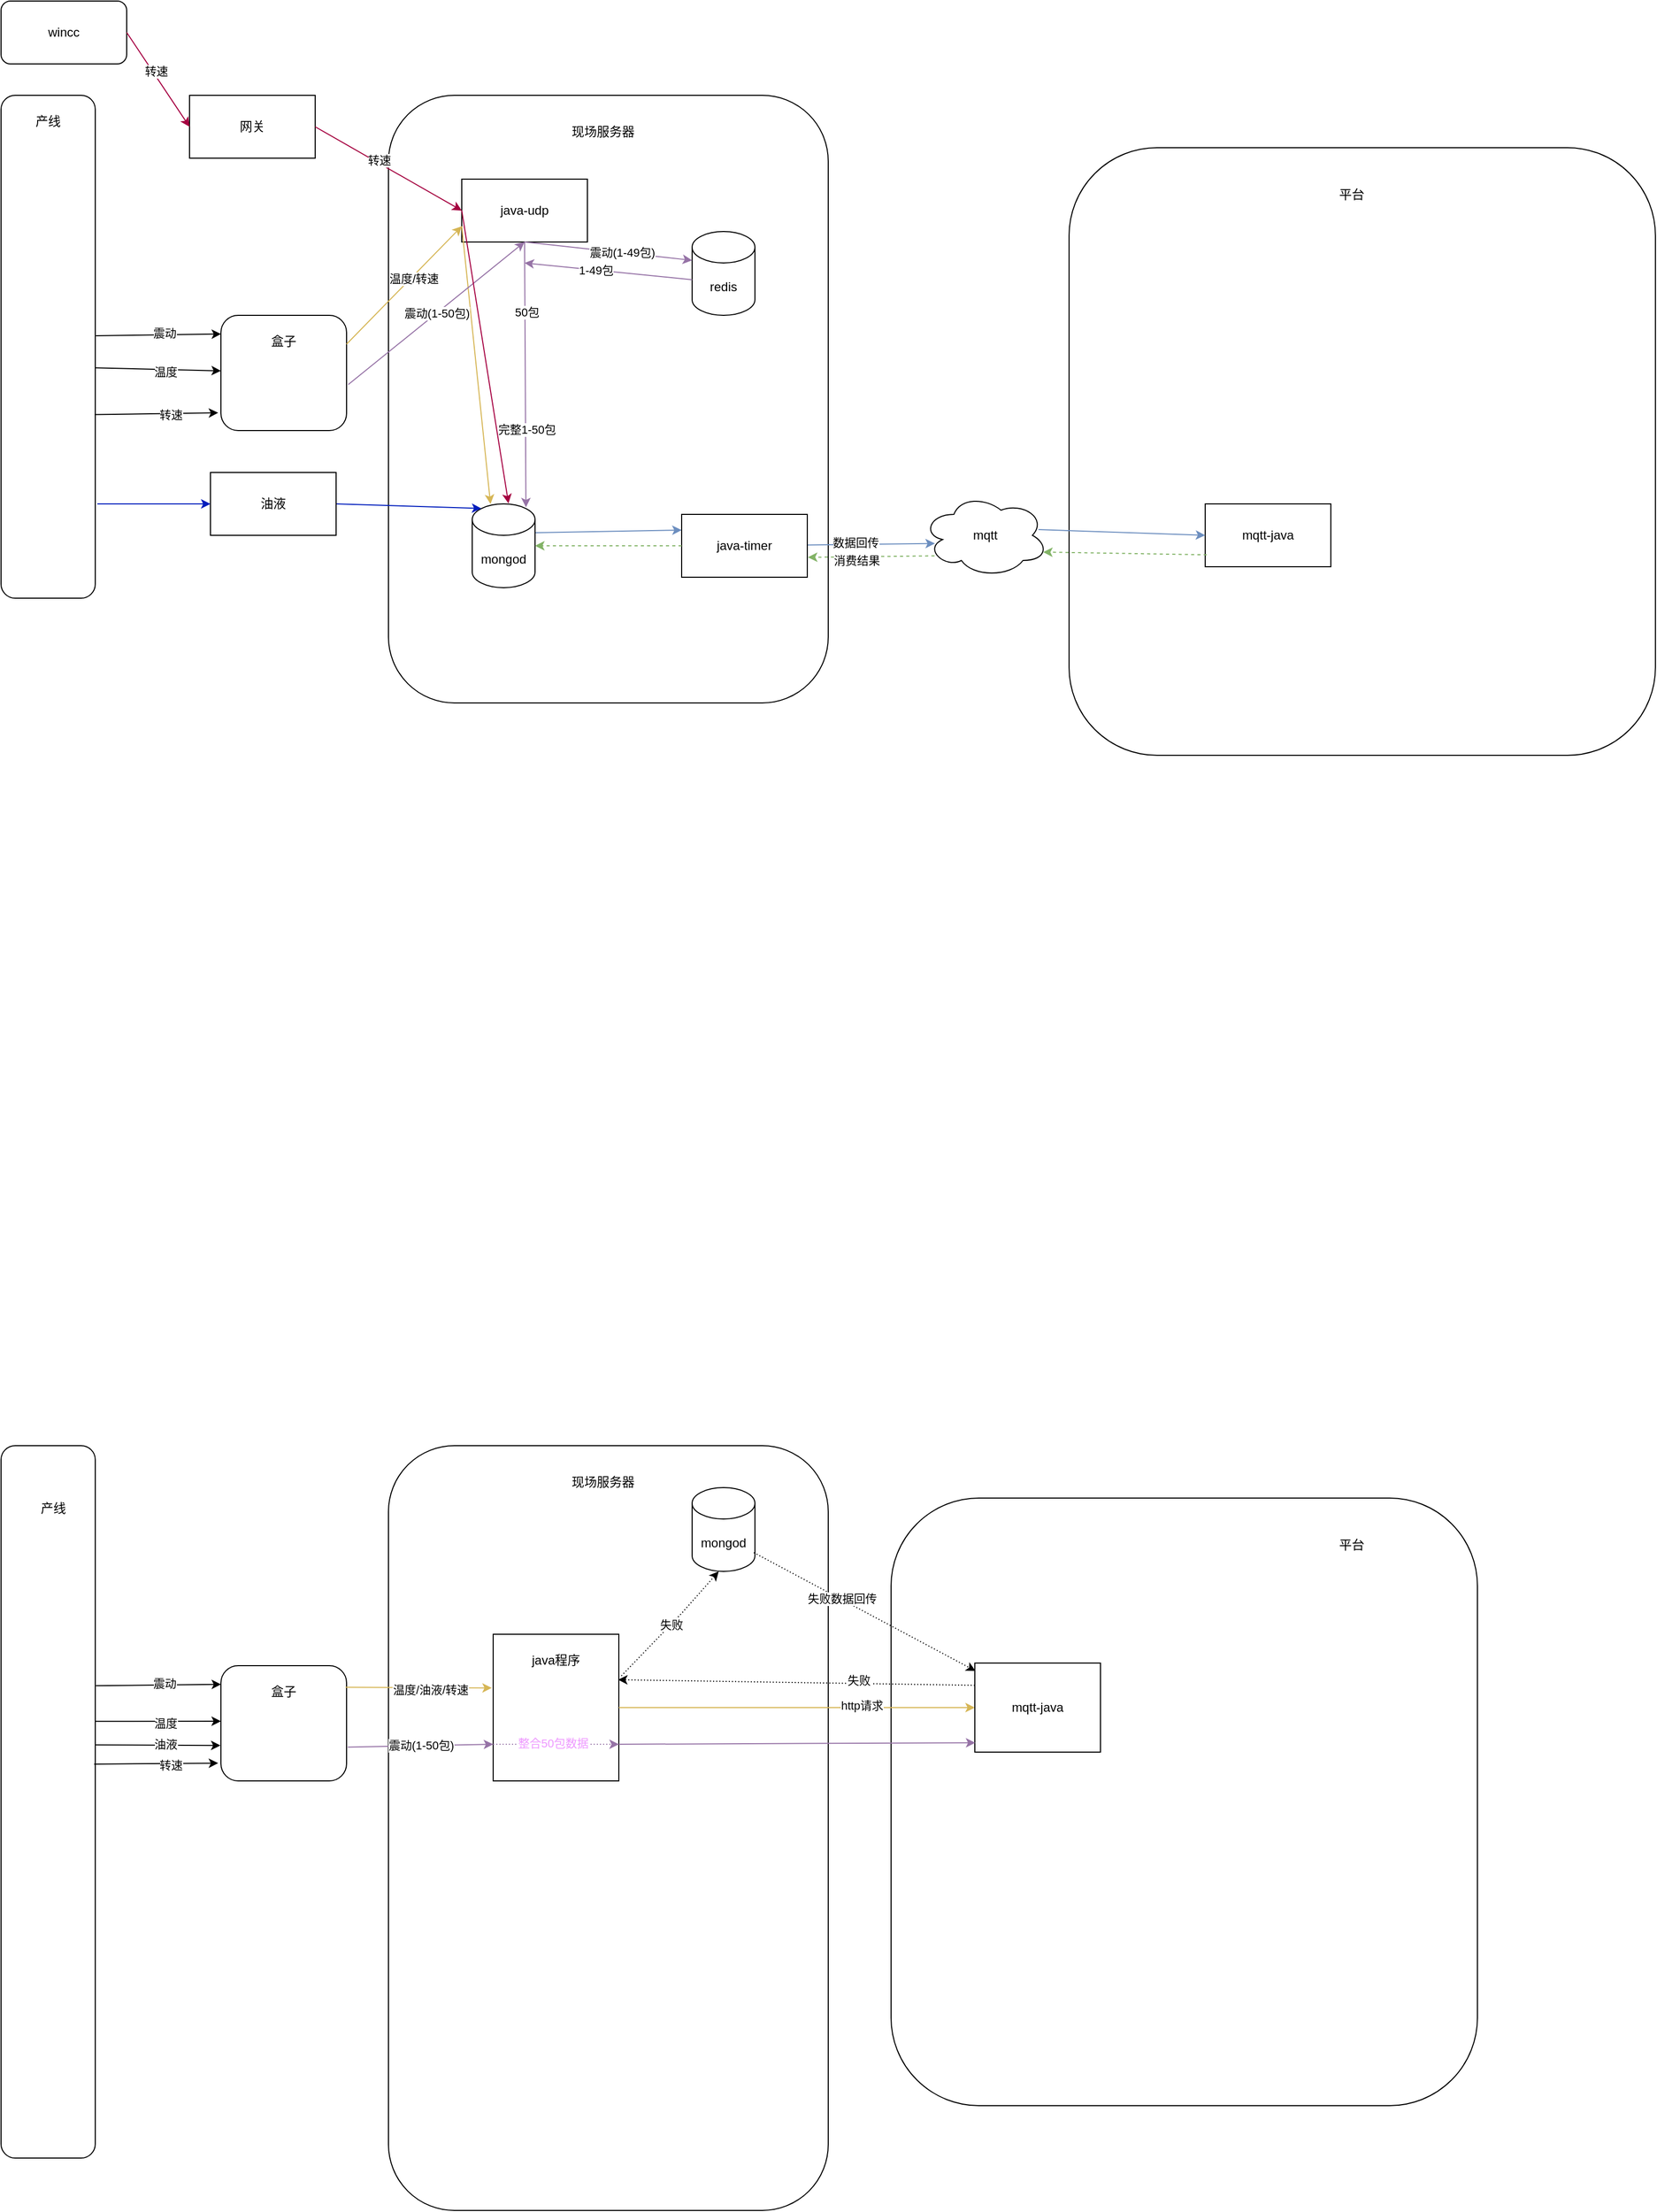 <mxfile version="16.6.1" type="github" pages="2">
  <diagram id="BPLX_zdH6N8bo_xgpreE" name="Page-1">
    <mxGraphModel dx="2153" dy="1181" grid="1" gridSize="10" guides="1" tooltips="1" connect="1" arrows="1" fold="1" page="1" pageScale="1" pageWidth="827" pageHeight="1169" math="0" shadow="0">
      <root>
        <mxCell id="0" />
        <mxCell id="1" parent="0" />
        <mxCell id="DFOPHjx_0iZKddiR_Eg2-2" value="" style="rounded=1;whiteSpace=wrap;html=1;" parent="1" vertex="1">
          <mxGeometry x="20" y="100" width="90" height="480" as="geometry" />
        </mxCell>
        <mxCell id="DFOPHjx_0iZKddiR_Eg2-3" value="产线" style="text;html=1;strokeColor=none;fillColor=none;align=center;verticalAlign=middle;whiteSpace=wrap;rounded=0;" parent="1" vertex="1">
          <mxGeometry x="35" y="110" width="60" height="30" as="geometry" />
        </mxCell>
        <mxCell id="DFOPHjx_0iZKddiR_Eg2-4" value="" style="rounded=1;whiteSpace=wrap;html=1;" parent="1" vertex="1">
          <mxGeometry x="230" y="310" width="120" height="110" as="geometry" />
        </mxCell>
        <mxCell id="DFOPHjx_0iZKddiR_Eg2-5" value="盒子" style="text;html=1;strokeColor=none;fillColor=none;align=center;verticalAlign=middle;whiteSpace=wrap;rounded=0;" parent="1" vertex="1">
          <mxGeometry x="260" y="320" width="60" height="30" as="geometry" />
        </mxCell>
        <mxCell id="DFOPHjx_0iZKddiR_Eg2-10" value="" style="endArrow=classic;html=1;rounded=0;elbow=vertical;exitX=1.007;exitY=0.478;exitDx=0;exitDy=0;exitPerimeter=0;entryX=0.001;entryY=0.162;entryDx=0;entryDy=0;entryPerimeter=0;" parent="1" source="DFOPHjx_0iZKddiR_Eg2-2" target="DFOPHjx_0iZKddiR_Eg2-4" edge="1">
          <mxGeometry width="50" height="50" relative="1" as="geometry">
            <mxPoint x="120" y="370" as="sourcePoint" />
            <mxPoint x="260" y="340" as="targetPoint" />
          </mxGeometry>
        </mxCell>
        <mxCell id="DFOPHjx_0iZKddiR_Eg2-13" value="震动" style="edgeLabel;html=1;align=center;verticalAlign=middle;resizable=0;points=[];" parent="DFOPHjx_0iZKddiR_Eg2-10" vertex="1" connectable="0">
          <mxGeometry x="0.091" y="2" relative="1" as="geometry">
            <mxPoint as="offset" />
          </mxGeometry>
        </mxCell>
        <mxCell id="DFOPHjx_0iZKddiR_Eg2-11" value="" style="endArrow=classic;html=1;rounded=0;elbow=vertical;exitX=1.002;exitY=0.542;exitDx=0;exitDy=0;exitPerimeter=0;" parent="1" source="DFOPHjx_0iZKddiR_Eg2-2" edge="1">
          <mxGeometry width="50" height="50" relative="1" as="geometry">
            <mxPoint x="120" y="410" as="sourcePoint" />
            <mxPoint x="230" y="363" as="targetPoint" />
          </mxGeometry>
        </mxCell>
        <mxCell id="DFOPHjx_0iZKddiR_Eg2-14" value="温度" style="edgeLabel;html=1;align=center;verticalAlign=middle;resizable=0;points=[];" parent="DFOPHjx_0iZKddiR_Eg2-11" vertex="1" connectable="0">
          <mxGeometry x="0.122" y="-2" relative="1" as="geometry">
            <mxPoint as="offset" />
          </mxGeometry>
        </mxCell>
        <mxCell id="DFOPHjx_0iZKddiR_Eg2-16" value="" style="endArrow=classic;html=1;rounded=0;elbow=vertical;exitX=0.993;exitY=0.635;exitDx=0;exitDy=0;exitPerimeter=0;entryX=-0.022;entryY=0.846;entryDx=0;entryDy=0;entryPerimeter=0;" parent="1" source="DFOPHjx_0iZKddiR_Eg2-2" target="DFOPHjx_0iZKddiR_Eg2-4" edge="1">
          <mxGeometry width="50" height="50" relative="1" as="geometry">
            <mxPoint x="150" y="460" as="sourcePoint" />
            <mxPoint x="200" y="410" as="targetPoint" />
          </mxGeometry>
        </mxCell>
        <mxCell id="DFOPHjx_0iZKddiR_Eg2-17" value="转速" style="edgeLabel;html=1;align=center;verticalAlign=middle;resizable=0;points=[];" parent="DFOPHjx_0iZKddiR_Eg2-16" vertex="1" connectable="0">
          <mxGeometry x="0.223" y="-1" relative="1" as="geometry">
            <mxPoint as="offset" />
          </mxGeometry>
        </mxCell>
        <mxCell id="DFOPHjx_0iZKddiR_Eg2-19" value="" style="rounded=1;whiteSpace=wrap;html=1;" parent="1" vertex="1">
          <mxGeometry x="390" y="100" width="420" height="580" as="geometry" />
        </mxCell>
        <mxCell id="DFOPHjx_0iZKddiR_Eg2-21" value="现场服务器" style="text;html=1;strokeColor=none;fillColor=none;align=center;verticalAlign=middle;whiteSpace=wrap;rounded=0;" parent="1" vertex="1">
          <mxGeometry x="560" y="120" width="70" height="30" as="geometry" />
        </mxCell>
        <mxCell id="DFOPHjx_0iZKddiR_Eg2-22" value="java-udp" style="rounded=0;whiteSpace=wrap;html=1;" parent="1" vertex="1">
          <mxGeometry x="460" y="180" width="120" height="60" as="geometry" />
        </mxCell>
        <mxCell id="DFOPHjx_0iZKddiR_Eg2-24" value="redis" style="shape=cylinder3;whiteSpace=wrap;html=1;boundedLbl=1;backgroundOutline=1;size=15;" parent="1" vertex="1">
          <mxGeometry x="680" y="230" width="60" height="80" as="geometry" />
        </mxCell>
        <mxCell id="DFOPHjx_0iZKddiR_Eg2-42" style="rounded=0;orthogonalLoop=1;jettySize=auto;html=1;elbow=vertical;entryX=0;entryY=0.25;entryDx=0;entryDy=0;fillColor=#dae8fc;strokeColor=#6c8ebf;exitX=1;exitY=0;exitDx=0;exitDy=27.5;exitPerimeter=0;" parent="1" source="DFOPHjx_0iZKddiR_Eg2-25" target="DFOPHjx_0iZKddiR_Eg2-26" edge="1">
          <mxGeometry relative="1" as="geometry" />
        </mxCell>
        <mxCell id="DFOPHjx_0iZKddiR_Eg2-25" value="mongod" style="shape=cylinder3;whiteSpace=wrap;html=1;boundedLbl=1;backgroundOutline=1;size=15;" parent="1" vertex="1">
          <mxGeometry x="470" y="490" width="60" height="80" as="geometry" />
        </mxCell>
        <mxCell id="DFOPHjx_0iZKddiR_Eg2-44" style="rounded=0;orthogonalLoop=1;jettySize=auto;html=1;elbow=vertical;fillColor=#dae8fc;strokeColor=#6c8ebf;entryX=0.099;entryY=0.597;entryDx=0;entryDy=0;entryPerimeter=0;" parent="1" source="DFOPHjx_0iZKddiR_Eg2-26" target="DFOPHjx_0iZKddiR_Eg2-30" edge="1">
          <mxGeometry relative="1" as="geometry">
            <mxPoint x="900" y="520" as="targetPoint" />
          </mxGeometry>
        </mxCell>
        <mxCell id="DFOPHjx_0iZKddiR_Eg2-51" value="数据回传" style="edgeLabel;html=1;align=center;verticalAlign=middle;resizable=0;points=[];" parent="DFOPHjx_0iZKddiR_Eg2-44" vertex="1" connectable="0">
          <mxGeometry x="-0.245" y="2" relative="1" as="geometry">
            <mxPoint as="offset" />
          </mxGeometry>
        </mxCell>
        <mxCell id="DFOPHjx_0iZKddiR_Eg2-26" value="java-timer" style="rounded=0;whiteSpace=wrap;html=1;" parent="1" vertex="1">
          <mxGeometry x="670" y="500" width="120" height="60" as="geometry" />
        </mxCell>
        <mxCell id="DFOPHjx_0iZKddiR_Eg2-28" value="" style="rounded=1;whiteSpace=wrap;html=1;" parent="1" vertex="1">
          <mxGeometry x="1040" y="150" width="560" height="580" as="geometry" />
        </mxCell>
        <mxCell id="DFOPHjx_0iZKddiR_Eg2-29" value="平台" style="text;html=1;strokeColor=none;fillColor=none;align=center;verticalAlign=middle;whiteSpace=wrap;rounded=0;" parent="1" vertex="1">
          <mxGeometry x="1280" y="180" width="60" height="30" as="geometry" />
        </mxCell>
        <mxCell id="DFOPHjx_0iZKddiR_Eg2-30" value="mqtt" style="ellipse;shape=cloud;whiteSpace=wrap;html=1;" parent="1" vertex="1">
          <mxGeometry x="900" y="480" width="120" height="80" as="geometry" />
        </mxCell>
        <mxCell id="DFOPHjx_0iZKddiR_Eg2-31" value="" style="endArrow=classic;html=1;rounded=0;elbow=vertical;exitX=1;exitY=0.25;exitDx=0;exitDy=0;entryX=0;entryY=0.75;entryDx=0;entryDy=0;fillColor=#fff2cc;strokeColor=#d6b656;" parent="1" source="DFOPHjx_0iZKddiR_Eg2-4" target="DFOPHjx_0iZKddiR_Eg2-22" edge="1">
          <mxGeometry width="50" height="50" relative="1" as="geometry">
            <mxPoint x="320" y="240" as="sourcePoint" />
            <mxPoint x="370" y="190" as="targetPoint" />
          </mxGeometry>
        </mxCell>
        <mxCell id="DFOPHjx_0iZKddiR_Eg2-32" value="温度/转速" style="edgeLabel;html=1;align=center;verticalAlign=middle;resizable=0;points=[];" parent="DFOPHjx_0iZKddiR_Eg2-31" vertex="1" connectable="0">
          <mxGeometry x="0.15" y="-1" relative="1" as="geometry">
            <mxPoint y="1" as="offset" />
          </mxGeometry>
        </mxCell>
        <mxCell id="DFOPHjx_0iZKddiR_Eg2-33" value="" style="endArrow=classic;html=1;rounded=0;elbow=vertical;exitX=0;exitY=0.75;exitDx=0;exitDy=0;entryX=0.291;entryY=0.001;entryDx=0;entryDy=0;entryPerimeter=0;fillColor=#fff2cc;strokeColor=#d6b656;" parent="1" source="DFOPHjx_0iZKddiR_Eg2-22" target="DFOPHjx_0iZKddiR_Eg2-25" edge="1">
          <mxGeometry width="50" height="50" relative="1" as="geometry">
            <mxPoint x="490" y="300" as="sourcePoint" />
            <mxPoint x="540" y="250" as="targetPoint" />
          </mxGeometry>
        </mxCell>
        <mxCell id="DFOPHjx_0iZKddiR_Eg2-34" value="震动(1-50包)" style="endArrow=classic;html=1;rounded=0;elbow=vertical;exitX=1.013;exitY=0.601;exitDx=0;exitDy=0;exitPerimeter=0;entryX=0.5;entryY=1;entryDx=0;entryDy=0;fillColor=#e1d5e7;strokeColor=#9673a6;" parent="1" source="DFOPHjx_0iZKddiR_Eg2-4" target="DFOPHjx_0iZKddiR_Eg2-22" edge="1">
          <mxGeometry width="50" height="50" relative="1" as="geometry">
            <mxPoint x="420" y="430" as="sourcePoint" />
            <mxPoint x="470" y="380" as="targetPoint" />
          </mxGeometry>
        </mxCell>
        <mxCell id="DFOPHjx_0iZKddiR_Eg2-35" value="" style="endArrow=classic;html=1;rounded=0;elbow=vertical;exitX=0.5;exitY=1;exitDx=0;exitDy=0;entryX=0;entryY=0;entryDx=0;entryDy=27.5;entryPerimeter=0;fillColor=#e1d5e7;strokeColor=#9673a6;" parent="1" source="DFOPHjx_0iZKddiR_Eg2-22" target="DFOPHjx_0iZKddiR_Eg2-24" edge="1">
          <mxGeometry width="50" height="50" relative="1" as="geometry">
            <mxPoint x="580" y="310" as="sourcePoint" />
            <mxPoint x="630" y="260" as="targetPoint" />
          </mxGeometry>
        </mxCell>
        <mxCell id="DFOPHjx_0iZKddiR_Eg2-36" value="震动(1-49包)" style="edgeLabel;html=1;align=center;verticalAlign=middle;resizable=0;points=[];" parent="DFOPHjx_0iZKddiR_Eg2-35" vertex="1" connectable="0">
          <mxGeometry x="0.158" relative="1" as="geometry">
            <mxPoint as="offset" />
          </mxGeometry>
        </mxCell>
        <mxCell id="DFOPHjx_0iZKddiR_Eg2-37" value="" style="endArrow=classic;html=1;rounded=0;elbow=vertical;exitX=0.5;exitY=1;exitDx=0;exitDy=0;entryX=0.855;entryY=0.04;entryDx=0;entryDy=0;entryPerimeter=0;fillColor=#e1d5e7;strokeColor=#9673a6;" parent="1" source="DFOPHjx_0iZKddiR_Eg2-22" target="DFOPHjx_0iZKddiR_Eg2-25" edge="1">
          <mxGeometry width="50" height="50" relative="1" as="geometry">
            <mxPoint x="530" y="230" as="sourcePoint" />
            <mxPoint x="720" y="340" as="targetPoint" />
          </mxGeometry>
        </mxCell>
        <mxCell id="DFOPHjx_0iZKddiR_Eg2-39" value="50包" style="edgeLabel;html=1;align=center;verticalAlign=middle;resizable=0;points=[];" parent="DFOPHjx_0iZKddiR_Eg2-37" vertex="1" connectable="0">
          <mxGeometry x="-0.469" y="1" relative="1" as="geometry">
            <mxPoint as="offset" />
          </mxGeometry>
        </mxCell>
        <mxCell id="DFOPHjx_0iZKddiR_Eg2-41" value="完整1-50包" style="edgeLabel;html=1;align=center;verticalAlign=middle;resizable=0;points=[];" parent="DFOPHjx_0iZKddiR_Eg2-37" vertex="1" connectable="0">
          <mxGeometry x="0.411" y="1" relative="1" as="geometry">
            <mxPoint as="offset" />
          </mxGeometry>
        </mxCell>
        <mxCell id="DFOPHjx_0iZKddiR_Eg2-38" value="" style="endArrow=classic;html=1;rounded=0;elbow=vertical;exitX=-0.001;exitY=0.575;exitDx=0;exitDy=0;exitPerimeter=0;fillColor=#e1d5e7;strokeColor=#9673a6;" parent="1" source="DFOPHjx_0iZKddiR_Eg2-24" edge="1">
          <mxGeometry width="50" height="50" relative="1" as="geometry">
            <mxPoint x="570" y="350" as="sourcePoint" />
            <mxPoint x="520" y="260" as="targetPoint" />
          </mxGeometry>
        </mxCell>
        <mxCell id="DFOPHjx_0iZKddiR_Eg2-40" value="1-49包" style="edgeLabel;html=1;align=center;verticalAlign=middle;resizable=0;points=[];" parent="DFOPHjx_0iZKddiR_Eg2-38" vertex="1" connectable="0">
          <mxGeometry x="0.155" relative="1" as="geometry">
            <mxPoint as="offset" />
          </mxGeometry>
        </mxCell>
        <mxCell id="DFOPHjx_0iZKddiR_Eg2-45" value="mqtt-java" style="rounded=0;whiteSpace=wrap;html=1;" parent="1" vertex="1">
          <mxGeometry x="1170" y="490" width="120" height="60" as="geometry" />
        </mxCell>
        <mxCell id="DFOPHjx_0iZKddiR_Eg2-46" value="" style="endArrow=classic;html=1;rounded=0;elbow=vertical;exitX=0.923;exitY=0.431;exitDx=0;exitDy=0;exitPerimeter=0;entryX=0;entryY=0.5;entryDx=0;entryDy=0;fillColor=#dae8fc;strokeColor=#6c8ebf;" parent="1" source="DFOPHjx_0iZKddiR_Eg2-30" target="DFOPHjx_0iZKddiR_Eg2-45" edge="1">
          <mxGeometry width="50" height="50" relative="1" as="geometry">
            <mxPoint x="1120" y="460" as="sourcePoint" />
            <mxPoint x="1170" y="410" as="targetPoint" />
          </mxGeometry>
        </mxCell>
        <mxCell id="DFOPHjx_0iZKddiR_Eg2-47" value="" style="endArrow=classic;html=1;rounded=0;elbow=vertical;exitX=0.013;exitY=0.81;exitDx=0;exitDy=0;exitPerimeter=0;entryX=0.96;entryY=0.7;entryDx=0;entryDy=0;entryPerimeter=0;fillColor=#d5e8d4;strokeColor=#82b366;dashed=1;" parent="1" source="DFOPHjx_0iZKddiR_Eg2-45" target="DFOPHjx_0iZKddiR_Eg2-30" edge="1">
          <mxGeometry width="50" height="50" relative="1" as="geometry">
            <mxPoint x="950" y="870" as="sourcePoint" />
            <mxPoint x="1000" y="820" as="targetPoint" />
          </mxGeometry>
        </mxCell>
        <mxCell id="DFOPHjx_0iZKddiR_Eg2-48" value="" style="endArrow=classic;html=1;rounded=0;elbow=vertical;entryX=1.005;entryY=0.683;entryDx=0;entryDy=0;exitX=0.096;exitY=0.745;exitDx=0;exitDy=0;exitPerimeter=0;entryPerimeter=0;fillColor=#d5e8d4;strokeColor=#82b366;dashed=1;" parent="1" source="DFOPHjx_0iZKddiR_Eg2-30" target="DFOPHjx_0iZKddiR_Eg2-26" edge="1">
          <mxGeometry width="50" height="50" relative="1" as="geometry">
            <mxPoint x="940" y="760" as="sourcePoint" />
            <mxPoint x="990" y="710" as="targetPoint" />
          </mxGeometry>
        </mxCell>
        <mxCell id="DFOPHjx_0iZKddiR_Eg2-52" value="消费结果" style="edgeLabel;html=1;align=center;verticalAlign=middle;resizable=0;points=[];" parent="DFOPHjx_0iZKddiR_Eg2-48" vertex="1" connectable="0">
          <mxGeometry x="0.234" y="3" relative="1" as="geometry">
            <mxPoint as="offset" />
          </mxGeometry>
        </mxCell>
        <mxCell id="DFOPHjx_0iZKddiR_Eg2-49" value="" style="endArrow=classic;html=1;rounded=0;elbow=vertical;exitX=0;exitY=0.5;exitDx=0;exitDy=0;entryX=1;entryY=0.5;entryDx=0;entryDy=0;entryPerimeter=0;fillColor=#d5e8d4;strokeColor=#82b366;dashed=1;" parent="1" source="DFOPHjx_0iZKddiR_Eg2-26" target="DFOPHjx_0iZKddiR_Eg2-25" edge="1">
          <mxGeometry width="50" height="50" relative="1" as="geometry">
            <mxPoint x="450" y="520" as="sourcePoint" />
            <mxPoint x="500" y="470" as="targetPoint" />
          </mxGeometry>
        </mxCell>
        <mxCell id="URCBY-Vixx-LX328n1B2-1" value="" style="rounded=1;whiteSpace=wrap;html=1;" vertex="1" parent="1">
          <mxGeometry x="20" y="1389" width="90" height="680" as="geometry" />
        </mxCell>
        <mxCell id="URCBY-Vixx-LX328n1B2-2" value="产线" style="text;html=1;strokeColor=none;fillColor=none;align=center;verticalAlign=middle;whiteSpace=wrap;rounded=0;" vertex="1" parent="1">
          <mxGeometry x="45" y="1429" width="50" height="40" as="geometry" />
        </mxCell>
        <mxCell id="URCBY-Vixx-LX328n1B2-3" value="" style="rounded=1;whiteSpace=wrap;html=1;" vertex="1" parent="1">
          <mxGeometry x="230" y="1599" width="120" height="110" as="geometry" />
        </mxCell>
        <mxCell id="URCBY-Vixx-LX328n1B2-4" value="盒子" style="text;html=1;strokeColor=none;fillColor=none;align=center;verticalAlign=middle;whiteSpace=wrap;rounded=0;" vertex="1" parent="1">
          <mxGeometry x="260" y="1609" width="60" height="30" as="geometry" />
        </mxCell>
        <mxCell id="URCBY-Vixx-LX328n1B2-5" value="" style="endArrow=classic;html=1;rounded=0;elbow=vertical;exitX=1.007;exitY=0.337;exitDx=0;exitDy=0;exitPerimeter=0;entryX=0.001;entryY=0.162;entryDx=0;entryDy=0;entryPerimeter=0;" edge="1" parent="1" source="URCBY-Vixx-LX328n1B2-1" target="URCBY-Vixx-LX328n1B2-3">
          <mxGeometry width="50" height="50" relative="1" as="geometry">
            <mxPoint x="120" y="1659" as="sourcePoint" />
            <mxPoint x="260" y="1629" as="targetPoint" />
          </mxGeometry>
        </mxCell>
        <mxCell id="URCBY-Vixx-LX328n1B2-6" value="震动" style="edgeLabel;html=1;align=center;verticalAlign=middle;resizable=0;points=[];" vertex="1" connectable="0" parent="URCBY-Vixx-LX328n1B2-5">
          <mxGeometry x="0.091" y="2" relative="1" as="geometry">
            <mxPoint as="offset" />
          </mxGeometry>
        </mxCell>
        <mxCell id="URCBY-Vixx-LX328n1B2-7" value="" style="endArrow=classic;html=1;rounded=0;elbow=vertical;exitX=0.996;exitY=0.387;exitDx=0;exitDy=0;exitPerimeter=0;" edge="1" parent="1" source="URCBY-Vixx-LX328n1B2-1">
          <mxGeometry width="50" height="50" relative="1" as="geometry">
            <mxPoint x="120" y="1699" as="sourcePoint" />
            <mxPoint x="230" y="1652" as="targetPoint" />
          </mxGeometry>
        </mxCell>
        <mxCell id="URCBY-Vixx-LX328n1B2-8" value="温度" style="edgeLabel;html=1;align=center;verticalAlign=middle;resizable=0;points=[];" vertex="1" connectable="0" parent="URCBY-Vixx-LX328n1B2-7">
          <mxGeometry x="0.122" y="-2" relative="1" as="geometry">
            <mxPoint as="offset" />
          </mxGeometry>
        </mxCell>
        <mxCell id="URCBY-Vixx-LX328n1B2-9" value="" style="endArrow=classic;html=1;rounded=0;elbow=vertical;exitX=1.006;exitY=0.42;exitDx=0;exitDy=0;exitPerimeter=0;entryX=-0.004;entryY=0.692;entryDx=0;entryDy=0;entryPerimeter=0;" edge="1" parent="1" source="URCBY-Vixx-LX328n1B2-1" target="URCBY-Vixx-LX328n1B2-3">
          <mxGeometry width="50" height="50" relative="1" as="geometry">
            <mxPoint x="170" y="1779" as="sourcePoint" />
            <mxPoint x="220" y="1729" as="targetPoint" />
          </mxGeometry>
        </mxCell>
        <mxCell id="URCBY-Vixx-LX328n1B2-10" value="油液" style="edgeLabel;html=1;align=center;verticalAlign=middle;resizable=0;points=[];" vertex="1" connectable="0" parent="URCBY-Vixx-LX328n1B2-9">
          <mxGeometry x="0.109" y="1" relative="1" as="geometry">
            <mxPoint as="offset" />
          </mxGeometry>
        </mxCell>
        <mxCell id="URCBY-Vixx-LX328n1B2-11" value="" style="endArrow=classic;html=1;rounded=0;elbow=vertical;exitX=0.988;exitY=0.447;exitDx=0;exitDy=0;exitPerimeter=0;entryX=-0.022;entryY=0.846;entryDx=0;entryDy=0;entryPerimeter=0;" edge="1" parent="1" source="URCBY-Vixx-LX328n1B2-1" target="URCBY-Vixx-LX328n1B2-3">
          <mxGeometry width="50" height="50" relative="1" as="geometry">
            <mxPoint x="150" y="1749" as="sourcePoint" />
            <mxPoint x="200" y="1699" as="targetPoint" />
          </mxGeometry>
        </mxCell>
        <mxCell id="URCBY-Vixx-LX328n1B2-12" value="转速" style="edgeLabel;html=1;align=center;verticalAlign=middle;resizable=0;points=[];" vertex="1" connectable="0" parent="URCBY-Vixx-LX328n1B2-11">
          <mxGeometry x="0.223" y="-1" relative="1" as="geometry">
            <mxPoint as="offset" />
          </mxGeometry>
        </mxCell>
        <mxCell id="URCBY-Vixx-LX328n1B2-13" value="" style="rounded=1;whiteSpace=wrap;html=1;" vertex="1" parent="1">
          <mxGeometry x="390" y="1389" width="420" height="730" as="geometry" />
        </mxCell>
        <mxCell id="URCBY-Vixx-LX328n1B2-14" value="现场服务器" style="text;html=1;strokeColor=none;fillColor=none;align=center;verticalAlign=middle;whiteSpace=wrap;rounded=0;" vertex="1" parent="1">
          <mxGeometry x="560" y="1409" width="70" height="30" as="geometry" />
        </mxCell>
        <mxCell id="URCBY-Vixx-LX328n1B2-15" value="" style="rounded=0;whiteSpace=wrap;html=1;" vertex="1" parent="1">
          <mxGeometry x="490" y="1569" width="120" height="140" as="geometry" />
        </mxCell>
        <mxCell id="URCBY-Vixx-LX328n1B2-16" value="mongod" style="shape=cylinder3;whiteSpace=wrap;html=1;boundedLbl=1;backgroundOutline=1;size=15;" vertex="1" parent="1">
          <mxGeometry x="680" y="1429" width="60" height="80" as="geometry" />
        </mxCell>
        <mxCell id="URCBY-Vixx-LX328n1B2-17" value="" style="rounded=1;whiteSpace=wrap;html=1;" vertex="1" parent="1">
          <mxGeometry x="870" y="1439" width="560" height="580" as="geometry" />
        </mxCell>
        <mxCell id="URCBY-Vixx-LX328n1B2-18" value="平台" style="text;html=1;strokeColor=none;fillColor=none;align=center;verticalAlign=middle;whiteSpace=wrap;rounded=0;" vertex="1" parent="1">
          <mxGeometry x="1280" y="1469" width="60" height="30" as="geometry" />
        </mxCell>
        <mxCell id="URCBY-Vixx-LX328n1B2-19" value="" style="endArrow=classic;html=1;rounded=0;elbow=vertical;exitX=0.992;exitY=0.188;exitDx=0;exitDy=0;entryX=-0.011;entryY=0.366;entryDx=0;entryDy=0;fillColor=#fff2cc;strokeColor=#d6b656;entryPerimeter=0;exitPerimeter=0;" edge="1" parent="1" source="URCBY-Vixx-LX328n1B2-3" target="URCBY-Vixx-LX328n1B2-15">
          <mxGeometry width="50" height="50" relative="1" as="geometry">
            <mxPoint x="320" y="1529" as="sourcePoint" />
            <mxPoint x="370" y="1479" as="targetPoint" />
          </mxGeometry>
        </mxCell>
        <mxCell id="URCBY-Vixx-LX328n1B2-20" value="温度/油液/转速" style="edgeLabel;html=1;align=center;verticalAlign=middle;resizable=0;points=[];" vertex="1" connectable="0" parent="URCBY-Vixx-LX328n1B2-19">
          <mxGeometry x="0.15" y="-1" relative="1" as="geometry">
            <mxPoint y="1" as="offset" />
          </mxGeometry>
        </mxCell>
        <mxCell id="URCBY-Vixx-LX328n1B2-21" value="" style="endArrow=classic;html=1;rounded=0;elbow=vertical;exitX=1;exitY=0.5;exitDx=0;exitDy=0;entryX=0;entryY=0.5;entryDx=0;entryDy=0;fillColor=#fff2cc;strokeColor=#d6b656;" edge="1" parent="1" source="URCBY-Vixx-LX328n1B2-15" target="URCBY-Vixx-LX328n1B2-24">
          <mxGeometry width="50" height="50" relative="1" as="geometry">
            <mxPoint x="490" y="1589" as="sourcePoint" />
            <mxPoint x="540" y="1539" as="targetPoint" />
          </mxGeometry>
        </mxCell>
        <mxCell id="URCBY-Vixx-LX328n1B2-22" value="http请求" style="edgeLabel;html=1;align=center;verticalAlign=middle;resizable=0;points=[];" vertex="1" connectable="0" parent="URCBY-Vixx-LX328n1B2-21">
          <mxGeometry x="0.365" y="2" relative="1" as="geometry">
            <mxPoint as="offset" />
          </mxGeometry>
        </mxCell>
        <mxCell id="URCBY-Vixx-LX328n1B2-23" value="震动(1-50包)" style="endArrow=classic;html=1;rounded=0;elbow=vertical;exitX=1.009;exitY=0.707;exitDx=0;exitDy=0;entryX=0;entryY=0.75;entryDx=0;entryDy=0;fillColor=#e1d5e7;strokeColor=#9673a6;exitPerimeter=0;" edge="1" parent="1" source="URCBY-Vixx-LX328n1B2-3" target="URCBY-Vixx-LX328n1B2-15">
          <mxGeometry width="50" height="50" relative="1" as="geometry">
            <mxPoint x="420" y="1719" as="sourcePoint" />
            <mxPoint x="470" y="1669" as="targetPoint" />
          </mxGeometry>
        </mxCell>
        <mxCell id="URCBY-Vixx-LX328n1B2-24" value="mqtt-java" style="rounded=0;whiteSpace=wrap;html=1;" vertex="1" parent="1">
          <mxGeometry x="950" y="1596.5" width="120" height="85" as="geometry" />
        </mxCell>
        <mxCell id="URCBY-Vixx-LX328n1B2-25" value="" style="endArrow=classic;html=1;rounded=0;elbow=vertical;dashed=1;dashPattern=1 2;exitX=0;exitY=0.25;exitDx=0;exitDy=0;entryX=0.994;entryY=0.31;entryDx=0;entryDy=0;entryPerimeter=0;" edge="1" parent="1" source="URCBY-Vixx-LX328n1B2-24" target="URCBY-Vixx-LX328n1B2-15">
          <mxGeometry width="50" height="50" relative="1" as="geometry">
            <mxPoint x="790" y="1619" as="sourcePoint" />
            <mxPoint x="780" y="1549" as="targetPoint" />
          </mxGeometry>
        </mxCell>
        <mxCell id="URCBY-Vixx-LX328n1B2-26" value="失败" style="edgeLabel;html=1;align=center;verticalAlign=middle;resizable=0;points=[];" vertex="1" connectable="0" parent="URCBY-Vixx-LX328n1B2-25">
          <mxGeometry x="-0.345" y="-3" relative="1" as="geometry">
            <mxPoint as="offset" />
          </mxGeometry>
        </mxCell>
        <mxCell id="URCBY-Vixx-LX328n1B2-27" value="失败" style="endArrow=classic;html=1;rounded=0;dashed=1;dashPattern=1 2;elbow=vertical;exitX=1.02;exitY=0.284;exitDx=0;exitDy=0;entryX=0.423;entryY=1;entryDx=0;entryDy=0;entryPerimeter=0;exitPerimeter=0;" edge="1" parent="1" source="URCBY-Vixx-LX328n1B2-15" target="URCBY-Vixx-LX328n1B2-16">
          <mxGeometry width="50" height="50" relative="1" as="geometry">
            <mxPoint x="680" y="1559" as="sourcePoint" />
            <mxPoint x="730" y="1509" as="targetPoint" />
            <Array as="points">
              <mxPoint x="670" y="1549" />
            </Array>
          </mxGeometry>
        </mxCell>
        <mxCell id="URCBY-Vixx-LX328n1B2-28" value="" style="endArrow=classic;html=1;rounded=0;elbow=vertical;exitX=1;exitY=0.75;exitDx=0;exitDy=0;entryX=0.004;entryY=0.895;entryDx=0;entryDy=0;entryPerimeter=0;fillColor=#e1d5e7;strokeColor=#9673a6;" edge="1" parent="1" source="URCBY-Vixx-LX328n1B2-15" target="URCBY-Vixx-LX328n1B2-24">
          <mxGeometry width="50" height="50" relative="1" as="geometry">
            <mxPoint x="660" y="1709" as="sourcePoint" />
            <mxPoint x="710" y="1659" as="targetPoint" />
          </mxGeometry>
        </mxCell>
        <mxCell id="URCBY-Vixx-LX328n1B2-29" value="" style="endArrow=classic;html=1;rounded=0;dashed=1;dashPattern=1 2;elbow=vertical;exitX=0;exitY=0.75;exitDx=0;exitDy=0;entryX=1;entryY=0.75;entryDx=0;entryDy=0;fillColor=#e1d5e7;strokeColor=#9673a6;" edge="1" parent="1" source="URCBY-Vixx-LX328n1B2-15" target="URCBY-Vixx-LX328n1B2-15">
          <mxGeometry width="50" height="50" relative="1" as="geometry">
            <mxPoint x="510" y="1699" as="sourcePoint" />
            <mxPoint x="560" y="1649" as="targetPoint" />
          </mxGeometry>
        </mxCell>
        <mxCell id="URCBY-Vixx-LX328n1B2-30" value="整合50包数据" style="edgeLabel;html=1;align=center;verticalAlign=middle;resizable=0;points=[];fontColor=#EE99FF;" vertex="1" connectable="0" parent="URCBY-Vixx-LX328n1B2-29">
          <mxGeometry x="-0.055" y="1" relative="1" as="geometry">
            <mxPoint as="offset" />
          </mxGeometry>
        </mxCell>
        <mxCell id="URCBY-Vixx-LX328n1B2-31" value="" style="endArrow=classic;html=1;rounded=0;dashed=1;dashPattern=1 2;elbow=vertical;exitX=0.982;exitY=0.776;exitDx=0;exitDy=0;exitPerimeter=0;entryX=0.006;entryY=0.089;entryDx=0;entryDy=0;entryPerimeter=0;" edge="1" parent="1" source="URCBY-Vixx-LX328n1B2-16" target="URCBY-Vixx-LX328n1B2-24">
          <mxGeometry width="50" height="50" relative="1" as="geometry">
            <mxPoint x="860" y="1539" as="sourcePoint" />
            <mxPoint x="910" y="1489" as="targetPoint" />
          </mxGeometry>
        </mxCell>
        <mxCell id="URCBY-Vixx-LX328n1B2-32" value="失败数据回传" style="edgeLabel;html=1;align=center;verticalAlign=middle;resizable=0;points=[];" vertex="1" connectable="0" parent="URCBY-Vixx-LX328n1B2-31">
          <mxGeometry x="-0.215" y="1" relative="1" as="geometry">
            <mxPoint as="offset" />
          </mxGeometry>
        </mxCell>
        <mxCell id="URCBY-Vixx-LX328n1B2-33" value="&lt;font color=&quot;#000000&quot;&gt;java程序&lt;/font&gt;" style="text;html=1;strokeColor=none;fillColor=none;align=center;verticalAlign=middle;whiteSpace=wrap;rounded=0;fontColor=#EE99FF;" vertex="1" parent="1">
          <mxGeometry x="520" y="1579" width="60" height="30" as="geometry" />
        </mxCell>
        <mxCell id="6qOg5I72loWQoDX9JONL-2" value="wincc" style="rounded=1;whiteSpace=wrap;html=1;" vertex="1" parent="1">
          <mxGeometry x="20" y="10" width="120" height="60" as="geometry" />
        </mxCell>
        <mxCell id="6qOg5I72loWQoDX9JONL-3" value="网关" style="rounded=0;whiteSpace=wrap;html=1;" vertex="1" parent="1">
          <mxGeometry x="200" y="100" width="120" height="60" as="geometry" />
        </mxCell>
        <mxCell id="6qOg5I72loWQoDX9JONL-4" value="" style="endArrow=classic;html=1;rounded=0;exitX=1;exitY=0.5;exitDx=0;exitDy=0;entryX=0;entryY=0.5;entryDx=0;entryDy=0;fillColor=#d80073;strokeColor=#A50040;" edge="1" parent="1" source="6qOg5I72loWQoDX9JONL-3" target="DFOPHjx_0iZKddiR_Eg2-22">
          <mxGeometry width="50" height="50" relative="1" as="geometry">
            <mxPoint x="340" y="80" as="sourcePoint" />
            <mxPoint x="390" y="30" as="targetPoint" />
          </mxGeometry>
        </mxCell>
        <mxCell id="6qOg5I72loWQoDX9JONL-5" value="转速" style="edgeLabel;html=1;align=center;verticalAlign=middle;resizable=0;points=[];" vertex="1" connectable="0" parent="6qOg5I72loWQoDX9JONL-4">
          <mxGeometry x="-0.149" y="3" relative="1" as="geometry">
            <mxPoint as="offset" />
          </mxGeometry>
        </mxCell>
        <mxCell id="6qOg5I72loWQoDX9JONL-6" value="" style="endArrow=classic;html=1;rounded=0;exitX=0;exitY=0.5;exitDx=0;exitDy=0;entryX=0.577;entryY=-0.006;entryDx=0;entryDy=0;entryPerimeter=0;fillColor=#d80073;strokeColor=#A50040;" edge="1" parent="1" source="DFOPHjx_0iZKddiR_Eg2-22" target="DFOPHjx_0iZKddiR_Eg2-25">
          <mxGeometry width="50" height="50" relative="1" as="geometry">
            <mxPoint x="780" y="260" as="sourcePoint" />
            <mxPoint x="830" y="210" as="targetPoint" />
          </mxGeometry>
        </mxCell>
        <mxCell id="6qOg5I72loWQoDX9JONL-7" value="" style="endArrow=classic;html=1;rounded=0;exitX=1;exitY=0.5;exitDx=0;exitDy=0;entryX=0;entryY=0.5;entryDx=0;entryDy=0;fillColor=#d80073;strokeColor=#A50040;" edge="1" parent="1" source="6qOg5I72loWQoDX9JONL-2" target="6qOg5I72loWQoDX9JONL-3">
          <mxGeometry width="50" height="50" relative="1" as="geometry">
            <mxPoint x="310.0" y="50.0" as="sourcePoint" />
            <mxPoint x="480" y="205" as="targetPoint" />
          </mxGeometry>
        </mxCell>
        <mxCell id="6qOg5I72loWQoDX9JONL-8" value="转速" style="edgeLabel;html=1;align=center;verticalAlign=middle;resizable=0;points=[];" vertex="1" connectable="0" parent="6qOg5I72loWQoDX9JONL-7">
          <mxGeometry x="-0.149" y="3" relative="1" as="geometry">
            <mxPoint as="offset" />
          </mxGeometry>
        </mxCell>
        <mxCell id="6qOg5I72loWQoDX9JONL-11" style="rounded=0;orthogonalLoop=1;jettySize=auto;html=1;entryX=0.145;entryY=0;entryDx=0;entryDy=4.35;entryPerimeter=0;exitX=1;exitY=0.5;exitDx=0;exitDy=0;fillColor=#0050ef;strokeColor=#001DBC;" edge="1" parent="1" source="6qOg5I72loWQoDX9JONL-9" target="DFOPHjx_0iZKddiR_Eg2-25">
          <mxGeometry relative="1" as="geometry" />
        </mxCell>
        <mxCell id="6qOg5I72loWQoDX9JONL-9" value="油液" style="rounded=0;whiteSpace=wrap;html=1;" vertex="1" parent="1">
          <mxGeometry x="220" y="460" width="120" height="60" as="geometry" />
        </mxCell>
        <mxCell id="6qOg5I72loWQoDX9JONL-12" value="" style="endArrow=classic;html=1;rounded=0;entryX=0;entryY=0.5;entryDx=0;entryDy=0;fillColor=#0050ef;strokeColor=#001DBC;" edge="1" parent="1" target="6qOg5I72loWQoDX9JONL-9">
          <mxGeometry width="50" height="50" relative="1" as="geometry">
            <mxPoint x="112" y="490" as="sourcePoint" />
            <mxPoint x="200" y="539.54" as="targetPoint" />
          </mxGeometry>
        </mxCell>
      </root>
    </mxGraphModel>
  </diagram>
  <diagram id="3t3OWzbOvQ15XbjgDXnn" name="Page-2">
    <mxGraphModel dx="2153" dy="1181" grid="1" gridSize="10" guides="1" tooltips="1" connect="1" arrows="1" fold="1" page="1" pageScale="1" pageWidth="827" pageHeight="1169" math="0" shadow="0">
      <root>
        <mxCell id="sN5b08nfrMe0N_BmBH08-0" />
        <mxCell id="sN5b08nfrMe0N_BmBH08-1" parent="sN5b08nfrMe0N_BmBH08-0" />
        <mxCell id="xgLqqH-70hBKpaBER36Q-0" value="" style="rounded=1;whiteSpace=wrap;html=1;" parent="sN5b08nfrMe0N_BmBH08-1" vertex="1">
          <mxGeometry x="30" y="275" width="120" height="310" as="geometry" />
        </mxCell>
        <mxCell id="xgLqqH-70hBKpaBER36Q-2" value="" style="rounded=1;whiteSpace=wrap;html=1;" parent="sN5b08nfrMe0N_BmBH08-1" vertex="1">
          <mxGeometry x="240" y="320" width="120" height="110" as="geometry" />
        </mxCell>
        <mxCell id="xgLqqH-70hBKpaBER36Q-3" value="盒子" style="text;html=1;strokeColor=none;fillColor=none;align=center;verticalAlign=middle;whiteSpace=wrap;rounded=0;" parent="sN5b08nfrMe0N_BmBH08-1" vertex="1">
          <mxGeometry x="270" y="330" width="60" height="30" as="geometry" />
        </mxCell>
        <mxCell id="xgLqqH-70hBKpaBER36Q-4" value="" style="endArrow=classic;html=1;rounded=0;elbow=vertical;exitX=1.002;exitY=0.219;exitDx=0;exitDy=0;exitPerimeter=0;entryX=0.001;entryY=0.162;entryDx=0;entryDy=0;entryPerimeter=0;" parent="sN5b08nfrMe0N_BmBH08-1" source="xgLqqH-70hBKpaBER36Q-0" target="xgLqqH-70hBKpaBER36Q-2" edge="1">
          <mxGeometry width="50" height="50" relative="1" as="geometry">
            <mxPoint x="130" y="380" as="sourcePoint" />
            <mxPoint x="270" y="350" as="targetPoint" />
          </mxGeometry>
        </mxCell>
        <mxCell id="xgLqqH-70hBKpaBER36Q-5" value="震动" style="edgeLabel;html=1;align=center;verticalAlign=middle;resizable=0;points=[];" parent="xgLqqH-70hBKpaBER36Q-4" vertex="1" connectable="0">
          <mxGeometry x="0.091" y="2" relative="1" as="geometry">
            <mxPoint as="offset" />
          </mxGeometry>
        </mxCell>
        <mxCell id="xgLqqH-70hBKpaBER36Q-6" value="" style="endArrow=classic;html=1;rounded=0;elbow=vertical;exitX=1.002;exitY=0.33;exitDx=0;exitDy=0;exitPerimeter=0;" parent="sN5b08nfrMe0N_BmBH08-1" source="xgLqqH-70hBKpaBER36Q-0" edge="1">
          <mxGeometry width="50" height="50" relative="1" as="geometry">
            <mxPoint x="130" y="420" as="sourcePoint" />
            <mxPoint x="240" y="373" as="targetPoint" />
          </mxGeometry>
        </mxCell>
        <mxCell id="xgLqqH-70hBKpaBER36Q-7" value="温度" style="edgeLabel;html=1;align=center;verticalAlign=middle;resizable=0;points=[];" parent="xgLqqH-70hBKpaBER36Q-6" vertex="1" connectable="0">
          <mxGeometry x="0.122" y="-2" relative="1" as="geometry">
            <mxPoint as="offset" />
          </mxGeometry>
        </mxCell>
        <mxCell id="xgLqqH-70hBKpaBER36Q-10" value="" style="endArrow=classic;html=1;rounded=0;elbow=vertical;exitX=1.002;exitY=0.464;exitDx=0;exitDy=0;exitPerimeter=0;entryX=-0.022;entryY=0.846;entryDx=0;entryDy=0;entryPerimeter=0;" parent="sN5b08nfrMe0N_BmBH08-1" source="xgLqqH-70hBKpaBER36Q-0" target="xgLqqH-70hBKpaBER36Q-2" edge="1">
          <mxGeometry width="50" height="50" relative="1" as="geometry">
            <mxPoint x="160" y="470" as="sourcePoint" />
            <mxPoint x="210" y="420" as="targetPoint" />
          </mxGeometry>
        </mxCell>
        <mxCell id="xgLqqH-70hBKpaBER36Q-11" value="转速" style="edgeLabel;html=1;align=center;verticalAlign=middle;resizable=0;points=[];" parent="xgLqqH-70hBKpaBER36Q-10" vertex="1" connectable="0">
          <mxGeometry x="0.223" y="-1" relative="1" as="geometry">
            <mxPoint as="offset" />
          </mxGeometry>
        </mxCell>
        <mxCell id="xgLqqH-70hBKpaBER36Q-12" value="" style="rounded=1;whiteSpace=wrap;html=1;" parent="sN5b08nfrMe0N_BmBH08-1" vertex="1">
          <mxGeometry x="400" y="110" width="420" height="470" as="geometry" />
        </mxCell>
        <mxCell id="xgLqqH-70hBKpaBER36Q-13" value="现场服务器" style="text;html=1;strokeColor=none;fillColor=none;align=center;verticalAlign=middle;whiteSpace=wrap;rounded=0;" parent="sN5b08nfrMe0N_BmBH08-1" vertex="1">
          <mxGeometry x="570" y="130" width="70" height="30" as="geometry" />
        </mxCell>
        <mxCell id="xgLqqH-70hBKpaBER36Q-14" value="" style="rounded=0;whiteSpace=wrap;html=1;" parent="sN5b08nfrMe0N_BmBH08-1" vertex="1">
          <mxGeometry x="500" y="290" width="180" height="140" as="geometry" />
        </mxCell>
        <mxCell id="xgLqqH-70hBKpaBER36Q-17" value="mongod" style="shape=cylinder3;whiteSpace=wrap;html=1;boundedLbl=1;backgroundOutline=1;size=15;" parent="sN5b08nfrMe0N_BmBH08-1" vertex="1">
          <mxGeometry x="690" y="150" width="60" height="80" as="geometry" />
        </mxCell>
        <mxCell id="xgLqqH-70hBKpaBER36Q-21" value="" style="rounded=1;whiteSpace=wrap;html=1;" parent="sN5b08nfrMe0N_BmBH08-1" vertex="1">
          <mxGeometry x="880" y="160" width="560" height="580" as="geometry" />
        </mxCell>
        <mxCell id="xgLqqH-70hBKpaBER36Q-22" value="平台" style="text;html=1;strokeColor=none;fillColor=none;align=center;verticalAlign=middle;whiteSpace=wrap;rounded=0;" parent="sN5b08nfrMe0N_BmBH08-1" vertex="1">
          <mxGeometry x="1290" y="190" width="60" height="30" as="geometry" />
        </mxCell>
        <mxCell id="xgLqqH-70hBKpaBER36Q-24" value="" style="endArrow=classic;html=1;rounded=0;elbow=vertical;exitX=1;exitY=0.462;exitDx=0;exitDy=0;fillColor=#fff2cc;strokeColor=#d6b656;exitPerimeter=0;entryX=0;entryY=0.75;entryDx=0;entryDy=0;" parent="sN5b08nfrMe0N_BmBH08-1" source="xgLqqH-70hBKpaBER36Q-2" target="n89y87WjXCXmDJwve2ZT-11" edge="1">
          <mxGeometry width="50" height="50" relative="1" as="geometry">
            <mxPoint x="330" y="250" as="sourcePoint" />
            <mxPoint x="380" y="200" as="targetPoint" />
          </mxGeometry>
        </mxCell>
        <mxCell id="xgLqqH-70hBKpaBER36Q-25" value="温度/油液/转速" style="edgeLabel;html=1;align=center;verticalAlign=middle;resizable=0;points=[];" parent="xgLqqH-70hBKpaBER36Q-24" vertex="1" connectable="0">
          <mxGeometry x="0.15" y="-1" relative="1" as="geometry">
            <mxPoint y="1" as="offset" />
          </mxGeometry>
        </mxCell>
        <mxCell id="xgLqqH-70hBKpaBER36Q-26" value="" style="endArrow=classic;html=1;rounded=0;elbow=vertical;exitX=1;exitY=0.5;exitDx=0;exitDy=0;entryX=-0.004;entryY=0.281;entryDx=0;entryDy=0;fillColor=#008a00;strokeColor=#005700;entryPerimeter=0;" parent="sN5b08nfrMe0N_BmBH08-1" source="n89y87WjXCXmDJwve2ZT-11" target="xgLqqH-70hBKpaBER36Q-35" edge="1">
          <mxGeometry width="50" height="50" relative="1" as="geometry">
            <mxPoint x="500" y="310" as="sourcePoint" />
            <mxPoint x="550" y="260" as="targetPoint" />
          </mxGeometry>
        </mxCell>
        <mxCell id="xgLqqH-70hBKpaBER36Q-41" value="http请求" style="edgeLabel;html=1;align=center;verticalAlign=middle;resizable=0;points=[];" parent="xgLqqH-70hBKpaBER36Q-26" vertex="1" connectable="0">
          <mxGeometry x="0.365" y="2" relative="1" as="geometry">
            <mxPoint as="offset" />
          </mxGeometry>
        </mxCell>
        <mxCell id="xgLqqH-70hBKpaBER36Q-27" value="震动(1-50包)" style="endArrow=classic;html=1;rounded=0;elbow=vertical;exitX=1.009;exitY=0.707;exitDx=0;exitDy=0;entryX=0;entryY=1;entryDx=0;entryDy=0;fillColor=#e1d5e7;strokeColor=#9673a6;exitPerimeter=0;" parent="sN5b08nfrMe0N_BmBH08-1" source="xgLqqH-70hBKpaBER36Q-2" target="n89y87WjXCXmDJwve2ZT-11" edge="1">
          <mxGeometry width="50" height="50" relative="1" as="geometry">
            <mxPoint x="430" y="440" as="sourcePoint" />
            <mxPoint x="480" y="390" as="targetPoint" />
          </mxGeometry>
        </mxCell>
        <mxCell id="xgLqqH-70hBKpaBER36Q-35" value="mqtt-java" style="rounded=0;whiteSpace=wrap;html=1;" parent="sN5b08nfrMe0N_BmBH08-1" vertex="1">
          <mxGeometry x="960" y="317.5" width="120" height="182.5" as="geometry" />
        </mxCell>
        <mxCell id="xgLqqH-70hBKpaBER36Q-42" value="" style="endArrow=classic;html=1;rounded=0;elbow=vertical;dashed=1;dashPattern=1 2;exitX=0;exitY=0.147;exitDx=0;exitDy=0;entryX=0.993;entryY=0.386;entryDx=0;entryDy=0;exitPerimeter=0;entryPerimeter=0;fillColor=#008a00;strokeColor=#005700;" parent="sN5b08nfrMe0N_BmBH08-1" source="xgLqqH-70hBKpaBER36Q-35" target="xgLqqH-70hBKpaBER36Q-14" edge="1">
          <mxGeometry width="50" height="50" relative="1" as="geometry">
            <mxPoint x="800" y="340" as="sourcePoint" />
            <mxPoint x="790" y="270" as="targetPoint" />
          </mxGeometry>
        </mxCell>
        <mxCell id="xgLqqH-70hBKpaBER36Q-43" value="失败" style="edgeLabel;html=1;align=center;verticalAlign=middle;resizable=0;points=[];" parent="xgLqqH-70hBKpaBER36Q-42" vertex="1" connectable="0">
          <mxGeometry x="-0.345" y="-3" relative="1" as="geometry">
            <mxPoint as="offset" />
          </mxGeometry>
        </mxCell>
        <mxCell id="xgLqqH-70hBKpaBER36Q-48" value="" style="endArrow=classic;html=1;rounded=0;dashed=1;dashPattern=1 2;elbow=vertical;exitX=0.982;exitY=0.776;exitDx=0;exitDy=0;exitPerimeter=0;entryX=0.006;entryY=0.089;entryDx=0;entryDy=0;entryPerimeter=0;fillColor=#008a00;strokeColor=#005700;" parent="sN5b08nfrMe0N_BmBH08-1" source="xgLqqH-70hBKpaBER36Q-17" target="xgLqqH-70hBKpaBER36Q-35" edge="1">
          <mxGeometry width="50" height="50" relative="1" as="geometry">
            <mxPoint x="870" y="260" as="sourcePoint" />
            <mxPoint x="920" y="210" as="targetPoint" />
          </mxGeometry>
        </mxCell>
        <mxCell id="xgLqqH-70hBKpaBER36Q-49" value="失败数据回传" style="edgeLabel;html=1;align=center;verticalAlign=middle;resizable=0;points=[];" parent="xgLqqH-70hBKpaBER36Q-48" vertex="1" connectable="0">
          <mxGeometry x="-0.215" y="1" relative="1" as="geometry">
            <mxPoint as="offset" />
          </mxGeometry>
        </mxCell>
        <mxCell id="xgLqqH-70hBKpaBER36Q-50" value="&lt;font color=&quot;#000000&quot;&gt;java程序&lt;/font&gt;" style="text;html=1;strokeColor=none;fillColor=none;align=center;verticalAlign=middle;whiteSpace=wrap;rounded=0;fontColor=#EE99FF;" parent="sN5b08nfrMe0N_BmBH08-1" vertex="1">
          <mxGeometry x="530" y="300" width="60" height="30" as="geometry" />
        </mxCell>
        <mxCell id="n89y87WjXCXmDJwve2ZT-0" value="wincc" style="rounded=1;whiteSpace=wrap;html=1;" vertex="1" parent="sN5b08nfrMe0N_BmBH08-1">
          <mxGeometry x="30" y="190" width="120" height="60" as="geometry" />
        </mxCell>
        <mxCell id="n89y87WjXCXmDJwve2ZT-1" value="网关" style="rounded=0;whiteSpace=wrap;html=1;" vertex="1" parent="sN5b08nfrMe0N_BmBH08-1">
          <mxGeometry x="210" y="190" width="120" height="60" as="geometry" />
        </mxCell>
        <mxCell id="n89y87WjXCXmDJwve2ZT-2" value="" style="endArrow=classic;html=1;rounded=0;exitX=1;exitY=0.5;exitDx=0;exitDy=0;fillColor=#d80073;strokeColor=#A50040;entryX=0;entryY=0.25;entryDx=0;entryDy=0;" edge="1" parent="sN5b08nfrMe0N_BmBH08-1" source="n89y87WjXCXmDJwve2ZT-1" target="n89y87WjXCXmDJwve2ZT-11">
          <mxGeometry width="50" height="50" relative="1" as="geometry">
            <mxPoint x="340" y="80" as="sourcePoint" />
            <mxPoint x="460.0" y="210" as="targetPoint" />
          </mxGeometry>
        </mxCell>
        <mxCell id="n89y87WjXCXmDJwve2ZT-3" value="转速" style="edgeLabel;html=1;align=center;verticalAlign=middle;resizable=0;points=[];" vertex="1" connectable="0" parent="n89y87WjXCXmDJwve2ZT-2">
          <mxGeometry x="-0.149" y="3" relative="1" as="geometry">
            <mxPoint as="offset" />
          </mxGeometry>
        </mxCell>
        <mxCell id="n89y87WjXCXmDJwve2ZT-4" value="" style="endArrow=classic;html=1;rounded=0;exitX=1;exitY=0.5;exitDx=0;exitDy=0;entryX=0;entryY=0.5;entryDx=0;entryDy=0;fillColor=#d80073;strokeColor=#A50040;" edge="1" parent="sN5b08nfrMe0N_BmBH08-1" source="n89y87WjXCXmDJwve2ZT-0" target="n89y87WjXCXmDJwve2ZT-1">
          <mxGeometry width="50" height="50" relative="1" as="geometry">
            <mxPoint x="310.0" y="50.0" as="sourcePoint" />
            <mxPoint x="480" y="205" as="targetPoint" />
          </mxGeometry>
        </mxCell>
        <mxCell id="n89y87WjXCXmDJwve2ZT-5" value="转速" style="edgeLabel;html=1;align=center;verticalAlign=middle;resizable=0;points=[];" vertex="1" connectable="0" parent="n89y87WjXCXmDJwve2ZT-4">
          <mxGeometry x="-0.149" y="3" relative="1" as="geometry">
            <mxPoint as="offset" />
          </mxGeometry>
        </mxCell>
        <mxCell id="n89y87WjXCXmDJwve2ZT-7" value="油液" style="rounded=0;whiteSpace=wrap;html=1;" vertex="1" parent="sN5b08nfrMe0N_BmBH08-1">
          <mxGeometry x="220" y="490" width="120" height="60" as="geometry" />
        </mxCell>
        <mxCell id="n89y87WjXCXmDJwve2ZT-8" value="" style="endArrow=classic;html=1;rounded=0;exitX=1.01;exitY=0.787;exitDx=0;exitDy=0;exitPerimeter=0;fillColor=#1ba1e2;strokeColor=#006EAF;" edge="1" parent="sN5b08nfrMe0N_BmBH08-1" source="xgLqqH-70hBKpaBER36Q-0" target="n89y87WjXCXmDJwve2ZT-7">
          <mxGeometry width="50" height="50" relative="1" as="geometry">
            <mxPoint x="190" y="630" as="sourcePoint" />
            <mxPoint x="240" y="580" as="targetPoint" />
          </mxGeometry>
        </mxCell>
        <mxCell id="n89y87WjXCXmDJwve2ZT-9" value="" style="endArrow=classic;html=1;rounded=0;exitX=1;exitY=0.5;exitDx=0;exitDy=0;fillColor=#1ba1e2;strokeColor=#006EAF;entryX=0;entryY=1;entryDx=0;entryDy=0;" edge="1" parent="sN5b08nfrMe0N_BmBH08-1" source="n89y87WjXCXmDJwve2ZT-7" target="n89y87WjXCXmDJwve2ZT-11">
          <mxGeometry width="50" height="50" relative="1" as="geometry">
            <mxPoint x="450" y="550" as="sourcePoint" />
            <mxPoint x="500" y="500" as="targetPoint" />
          </mxGeometry>
        </mxCell>
        <mxCell id="n89y87WjXCXmDJwve2ZT-15" value="油液" style="edgeLabel;html=1;align=center;verticalAlign=middle;resizable=0;points=[];" vertex="1" connectable="0" parent="n89y87WjXCXmDJwve2ZT-9">
          <mxGeometry x="-0.075" y="-3" relative="1" as="geometry">
            <mxPoint as="offset" />
          </mxGeometry>
        </mxCell>
        <mxCell id="n89y87WjXCXmDJwve2ZT-11" value="队列" style="rounded=1;whiteSpace=wrap;html=1;" vertex="1" parent="sN5b08nfrMe0N_BmBH08-1">
          <mxGeometry x="560" y="360" width="90" height="15" as="geometry" />
        </mxCell>
        <mxCell id="n89y87WjXCXmDJwve2ZT-12" value="" style="endArrow=classic;html=1;rounded=0;elbow=vertical;dashed=1;dashPattern=1 2;entryX=0.231;entryY=0.971;entryDx=0;entryDy=0;entryPerimeter=0;fillColor=#008a00;strokeColor=#005700;" edge="1" parent="sN5b08nfrMe0N_BmBH08-1" target="xgLqqH-70hBKpaBER36Q-17">
          <mxGeometry width="50" height="50" relative="1" as="geometry">
            <mxPoint x="680" y="340" as="sourcePoint" />
            <mxPoint x="688.74" y="354.04" as="targetPoint" />
          </mxGeometry>
        </mxCell>
        <mxCell id="n89y87WjXCXmDJwve2ZT-13" value="失败" style="edgeLabel;html=1;align=center;verticalAlign=middle;resizable=0;points=[];" vertex="1" connectable="0" parent="n89y87WjXCXmDJwve2ZT-12">
          <mxGeometry x="-0.345" y="-3" relative="1" as="geometry">
            <mxPoint as="offset" />
          </mxGeometry>
        </mxCell>
        <mxCell id="n89y87WjXCXmDJwve2ZT-16" value="" style="endArrow=classic;html=1;rounded=0;entryX=0;entryY=1;entryDx=0;entryDy=-15;entryPerimeter=0;exitX=0.444;exitY=0;exitDx=0;exitDy=0;exitPerimeter=0;dashed=1;textOpacity=50;" edge="1" parent="sN5b08nfrMe0N_BmBH08-1" source="n89y87WjXCXmDJwve2ZT-11" target="xgLqqH-70hBKpaBER36Q-17">
          <mxGeometry width="50" height="50" relative="1" as="geometry">
            <mxPoint x="600" y="260" as="sourcePoint" />
            <mxPoint x="650" y="210" as="targetPoint" />
          </mxGeometry>
        </mxCell>
        <mxCell id="n89y87WjXCXmDJwve2ZT-18" value="当队列堆积量大于1000条, &#xa;直接写入mongod" style="text;strokeColor=none;fillColor=none;align=center;verticalAlign=middle;spacingLeft=4;spacingRight=4;overflow=hidden;points=[[0,0.5],[1,0.5]];portConstraint=eastwest;rotatable=0;strokeWidth=1;fontFamily=Courier New;textOpacity=40;" vertex="1" parent="sN5b08nfrMe0N_BmBH08-1">
          <mxGeometry x="500" y="220" width="210" height="60" as="geometry" />
        </mxCell>
        <mxCell id="n89y87WjXCXmDJwve2ZT-19" value="整线" style="text;strokeColor=none;fillColor=none;align=center;verticalAlign=middle;spacingLeft=4;spacingRight=4;overflow=hidden;points=[[0,0.5],[1,0.5]];portConstraint=eastwest;rotatable=0;" vertex="1" parent="sN5b08nfrMe0N_BmBH08-1">
          <mxGeometry x="50" y="290" width="80" height="30" as="geometry" />
        </mxCell>
      </root>
    </mxGraphModel>
  </diagram>
</mxfile>

